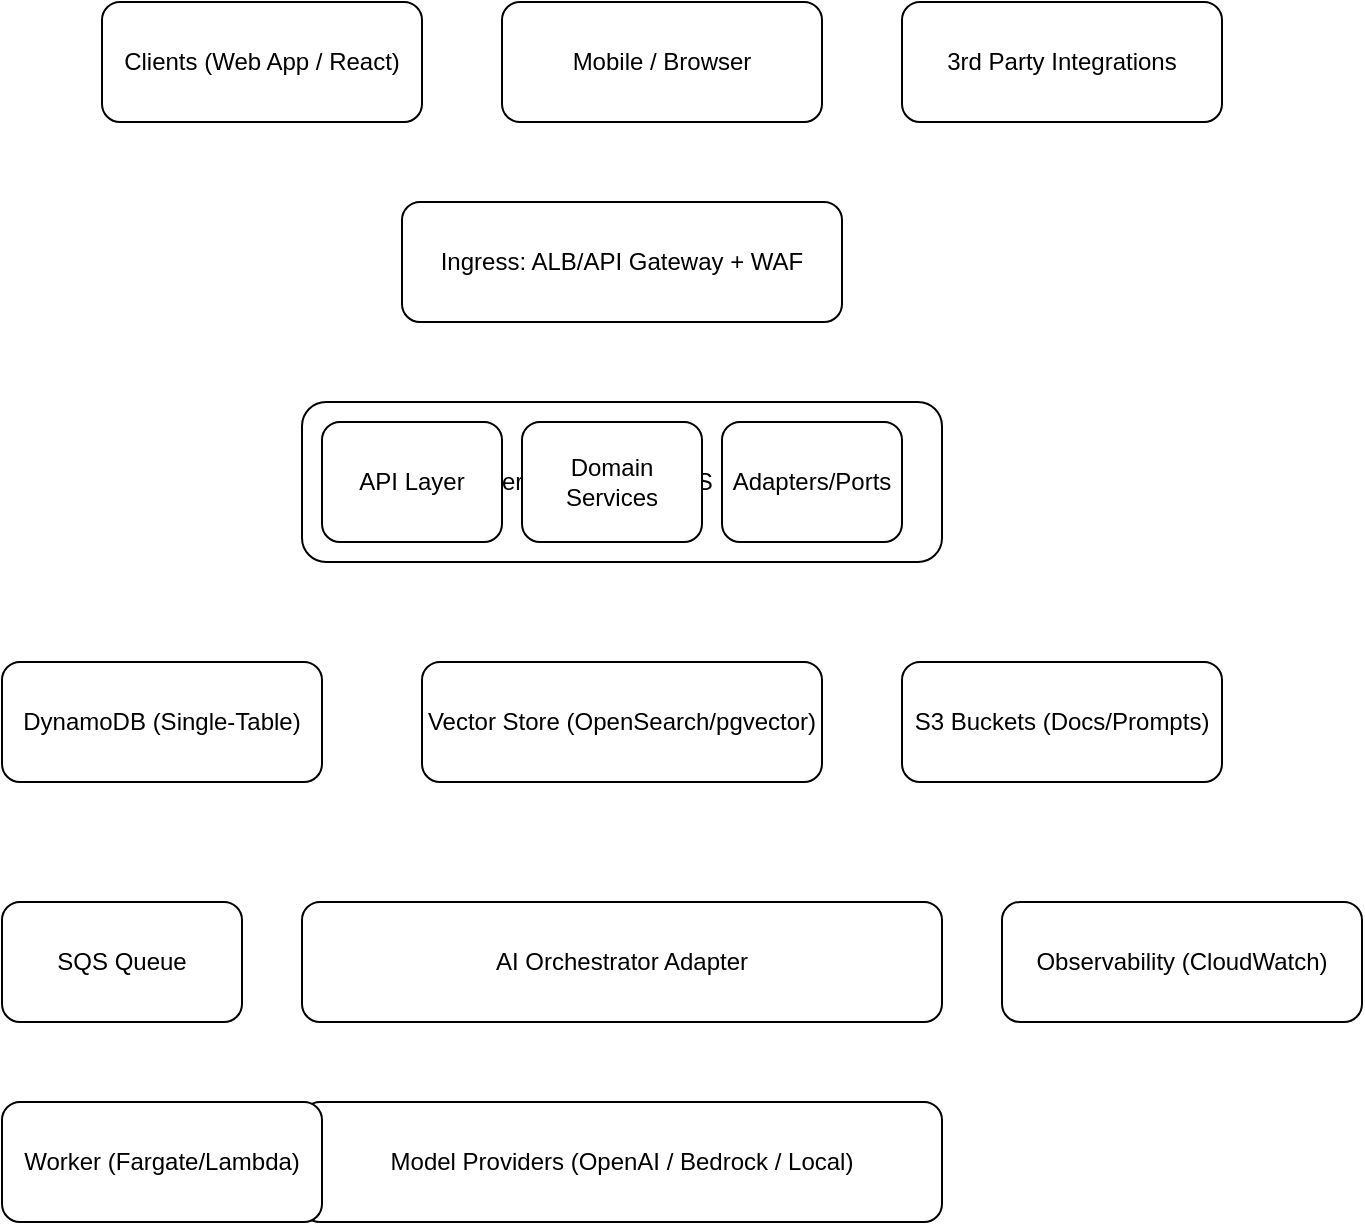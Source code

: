 <mxfile>
  <diagram name="AI-Ready Reference Architecture">
    <mxGraphModel dx="1600" dy="900" grid="1" gridSize="10" guides="1" tooltips="1" connect="1" arrows="1" fold="1" page="1" pageScale="1" pageWidth="1600" pageHeight="900" math="0" shadow="0">
      <root>
        <mxCell id="0"/>
        <mxCell id="1" parent="0"/>

        <!-- Clients -->
        <mxCell id="10" value="Clients (Web App / React)" style="rounded=1;whiteSpace=wrap;html=1;" vertex="1" parent="1">
          <mxGeometry x="100" y="50" width="160" height="60" as="geometry"/>
        </mxCell>
        <mxCell id="11" value="Mobile / Browser" style="rounded=1;whiteSpace=wrap;html=1;" vertex="1" parent="1">
          <mxGeometry x="300" y="50" width="160" height="60" as="geometry"/>
        </mxCell>
        <mxCell id="12" value="3rd Party Integrations" style="rounded=1;whiteSpace=wrap;html=1;" vertex="1" parent="1">
          <mxGeometry x="500" y="50" width="160" height="60" as="geometry"/>
        </mxCell>

        <!-- Ingress -->
        <mxCell id="20" value="Ingress: ALB/API Gateway + WAF" style="rounded=1;whiteSpace=wrap;html=1;" vertex="1" parent="1">
          <mxGeometry x="250" y="150" width="220" height="60" as="geometry"/>
        </mxCell>

        <!-- App Tier -->
        <mxCell id="30" value="App Tier (FastAPI on ECS Fargate)" style="rounded=1;whiteSpace=wrap;html=1;" vertex="1" parent="1">
          <mxGeometry x="200" y="250" width="320" height="80" as="geometry"/>
        </mxCell>
        <mxCell id="31" value="API Layer" style="rounded=1;whiteSpace=wrap;html=1;" vertex="1" parent="30">
          <mxGeometry x="10" y="10" width="90" height="60" as="geometry"/>
        </mxCell>
        <mxCell id="32" value="Domain Services" style="rounded=1;whiteSpace=wrap;html=1;" vertex="1" parent="30">
          <mxGeometry x="110" y="10" width="90" height="60" as="geometry"/>
        </mxCell>
        <mxCell id="33" value="Adapters/Ports" style="rounded=1;whiteSpace=wrap;html=1;" vertex="1" parent="30">
          <mxGeometry x="210" y="10" width="90" height="60" as="geometry"/>
        </mxCell>

        <!-- Data Tier -->
        <mxCell id="40" value="DynamoDB (Single-Table)" style="rounded=1;whiteSpace=wrap;html=1;" vertex="1" parent="1">
          <mxGeometry x="50" y="380" width="160" height="60" as="geometry"/>
        </mxCell>
        <mxCell id="41" value="Vector Store (OpenSearch/pgvector)" style="rounded=1;whiteSpace=wrap;html=1;" vertex="1" parent="1">
          <mxGeometry x="260" y="380" width="200" height="60" as="geometry"/>
        </mxCell>
        <mxCell id="42" value="S3 Buckets (Docs/Prompts)" style="rounded=1;whiteSpace=wrap;html=1;" vertex="1" parent="1">
          <mxGeometry x="500" y="380" width="160" height="60" as="geometry"/>
        </mxCell>

        <!-- AI Orchestrator -->
        <mxCell id="50" value="AI Orchestrator Adapter" style="rounded=1;whiteSpace=wrap;html=1;" vertex="1" parent="1">
          <mxGeometry x="200" y="500" width="320" height="60" as="geometry"/>
        </mxCell>

        <!-- Providers -->
        <mxCell id="60" value="Model Providers (OpenAI / Bedrock / Local)" style="rounded=1;whiteSpace=wrap;html=1;" vertex="1" parent="1">
          <mxGeometry x="200" y="600" width="320" height="60" as="geometry"/>
        </mxCell>

        <!-- Async -->
        <mxCell id="70" value="SQS Queue" style="rounded=1;whiteSpace=wrap;html=1;" vertex="1" parent="1">
          <mxGeometry x="50" y="500" width="120" height="60" as="geometry"/>
        </mxCell>
        <mxCell id="71" value="Worker (Fargate/Lambda)" style="rounded=1;whiteSpace=wrap;html=1;" vertex="1" parent="1">
          <mxGeometry x="50" y="600" width="160" height="60" as="geometry"/>
        </mxCell>

        <!-- Observability & Config -->
        <mxCell id="80" value="Observability (CloudWatch)" style="rounded=1;whiteSpace=wrap;html=1;" vertex="1" parent="1">
          <mxGeometry x="550" y="500" width="180" height="60" as="geometry"/>
        </mxCell>
        <mxCell id="81" value="Config & Secrets (SSM)" style="rounded=1;whiteSpace=wrap;html=1;" vertex="1" parent="1">
          <mxGeometry x="550" y="600" width="180" height="60" as="geometry"/>
        </mxCell>

        <!-- CI/CD -->
        <mxCell id="90" value="CI/CD (GitHub Actions → ECR → ECS)" style="rounded=1;whiteSpace=wrap;html=1;" vertex="1" parent="1">
          <mxGeometry x="260" y="720" width="240" height="60" as="geometry"/>
        </mxCell>

      </root>
    </mxGraphModel>
  </diagram>
</mxfile>
